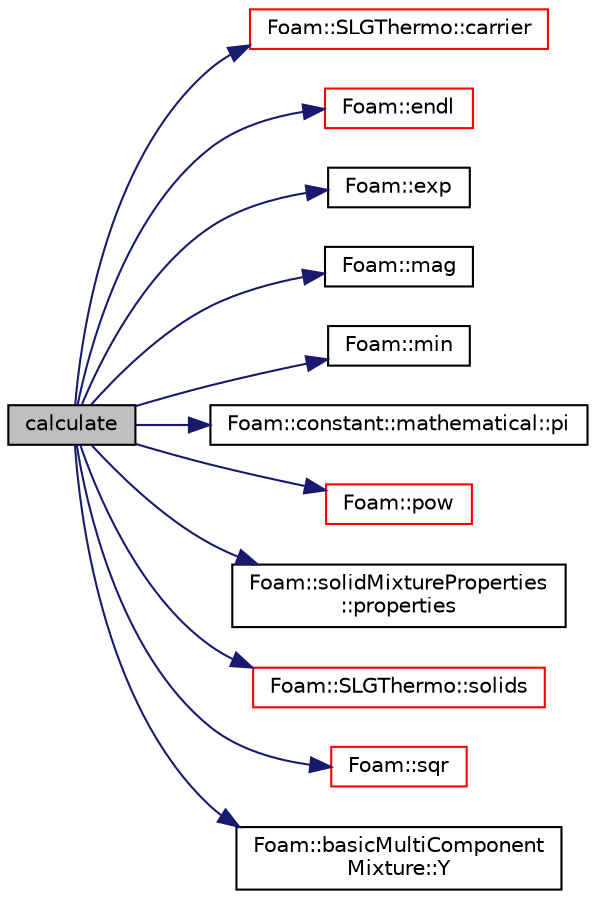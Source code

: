 digraph "calculate"
{
  bgcolor="transparent";
  edge [fontname="Helvetica",fontsize="10",labelfontname="Helvetica",labelfontsize="10"];
  node [fontname="Helvetica",fontsize="10",shape=record];
  rankdir="LR";
  Node1 [label="calculate",height=0.2,width=0.4,color="black", fillcolor="grey75", style="filled", fontcolor="black"];
  Node1 -> Node2 [color="midnightblue",fontsize="10",style="solid",fontname="Helvetica"];
  Node2 [label="Foam::SLGThermo::carrier",height=0.2,width=0.4,color="red",URL="$a02415.html#ad09148d289e10bb0f0264a4623d3822b",tooltip="Return reference to the gaseous components. "];
  Node1 -> Node3 [color="midnightblue",fontsize="10",style="solid",fontname="Helvetica"];
  Node3 [label="Foam::endl",height=0.2,width=0.4,color="red",URL="$a10936.html#a2db8fe02a0d3909e9351bb4275b23ce4",tooltip="Add newline and flush stream. "];
  Node1 -> Node4 [color="midnightblue",fontsize="10",style="solid",fontname="Helvetica"];
  Node4 [label="Foam::exp",height=0.2,width=0.4,color="black",URL="$a10936.html#a12bca6c677fcf0977532179c3cb9bb89"];
  Node1 -> Node5 [color="midnightblue",fontsize="10",style="solid",fontname="Helvetica"];
  Node5 [label="Foam::mag",height=0.2,width=0.4,color="black",URL="$a10936.html#a929da2a3fdcf3dacbbe0487d3a330dae"];
  Node1 -> Node6 [color="midnightblue",fontsize="10",style="solid",fontname="Helvetica"];
  Node6 [label="Foam::min",height=0.2,width=0.4,color="black",URL="$a10936.html#a253e112ad2d56d96230ff39ea7f442dc"];
  Node1 -> Node7 [color="midnightblue",fontsize="10",style="solid",fontname="Helvetica"];
  Node7 [label="Foam::constant::mathematical::pi",height=0.2,width=0.4,color="black",URL="$a10948.html#a731b8788a4c01586c35266c7ca4fed04"];
  Node1 -> Node8 [color="midnightblue",fontsize="10",style="solid",fontname="Helvetica"];
  Node8 [label="Foam::pow",height=0.2,width=0.4,color="red",URL="$a10936.html#a7500c8e9d27a442adc75e287de074c7c"];
  Node1 -> Node9 [color="midnightblue",fontsize="10",style="solid",fontname="Helvetica"];
  Node9 [label="Foam::solidMixtureProperties\l::properties",height=0.2,width=0.4,color="black",URL="$a02454.html#a656489f7b5d2142808254a843c1b9414",tooltip="Return the solidProperties properties. "];
  Node1 -> Node10 [color="midnightblue",fontsize="10",style="solid",fontname="Helvetica"];
  Node10 [label="Foam::SLGThermo::solids",height=0.2,width=0.4,color="red",URL="$a02415.html#a2b213177f2f399947e0665a223a4001f",tooltip="Return reference to the global (additional) solids. "];
  Node1 -> Node11 [color="midnightblue",fontsize="10",style="solid",fontname="Helvetica"];
  Node11 [label="Foam::sqr",height=0.2,width=0.4,color="red",URL="$a10936.html#a277dc11c581d53826ab5090b08f3b17b"];
  Node1 -> Node12 [color="midnightblue",fontsize="10",style="solid",fontname="Helvetica"];
  Node12 [label="Foam::basicMultiComponent\lMixture::Y",height=0.2,width=0.4,color="black",URL="$a00108.html#a98fc615b86ae04a5a00a36c8fb619a16",tooltip="Return the mass-fraction fields. "];
}
